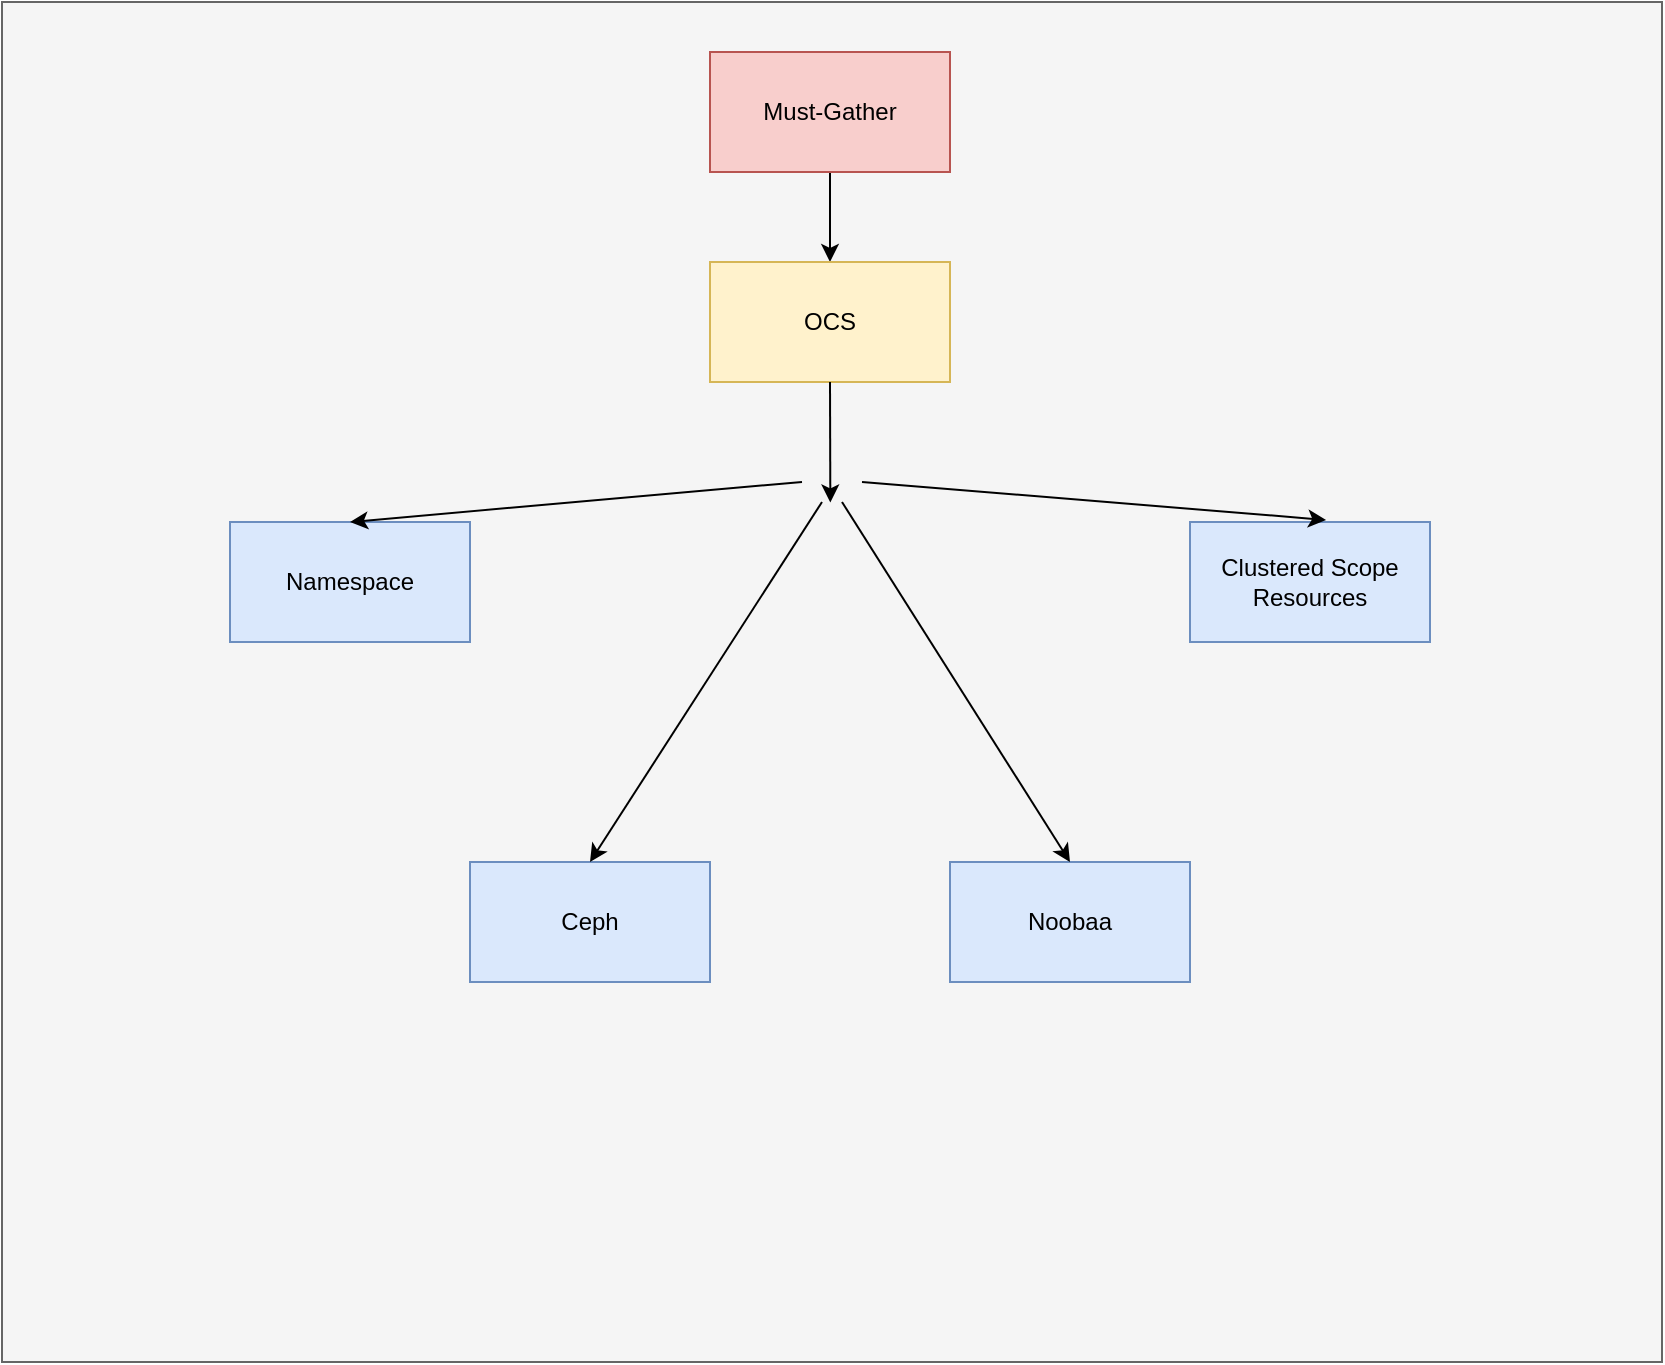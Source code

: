 <mxfile version="14.1.9" type="github">
  <diagram id="prtHgNgQTEPvFCAcTncT" name="Page-1">
    <mxGraphModel dx="1186" dy="700" grid="1" gridSize="10" guides="1" tooltips="1" connect="1" arrows="1" fold="1" page="1" pageScale="1" pageWidth="827" pageHeight="1169" math="0" shadow="0">
      <root>
        <mxCell id="0" />
        <mxCell id="1" parent="0" />
        <mxCell id="H9Jw-xXYYPRfMjgZ2NkX-4" value="" style="rounded=0;whiteSpace=wrap;html=1;fillColor=#f5f5f5;strokeColor=#666666;fontColor=#333333;" vertex="1" parent="1">
          <mxGeometry y="560" width="830" height="680" as="geometry" />
        </mxCell>
        <mxCell id="H9Jw-xXYYPRfMjgZ2NkX-12" value="" style="edgeStyle=orthogonalEdgeStyle;rounded=0;orthogonalLoop=1;jettySize=auto;html=1;" edge="1" parent="1" source="H9Jw-xXYYPRfMjgZ2NkX-5" target="H9Jw-xXYYPRfMjgZ2NkX-6">
          <mxGeometry relative="1" as="geometry" />
        </mxCell>
        <mxCell id="H9Jw-xXYYPRfMjgZ2NkX-5" value="Must-Gather" style="rounded=0;whiteSpace=wrap;html=1;fillColor=#f8cecc;strokeColor=#b85450;" vertex="1" parent="1">
          <mxGeometry x="354" y="585" width="120" height="60" as="geometry" />
        </mxCell>
        <mxCell id="H9Jw-xXYYPRfMjgZ2NkX-6" value="OCS" style="rounded=0;whiteSpace=wrap;html=1;fillColor=#fff2cc;strokeColor=#d6b656;" vertex="1" parent="1">
          <mxGeometry x="354" y="690" width="120" height="60" as="geometry" />
        </mxCell>
        <mxCell id="H9Jw-xXYYPRfMjgZ2NkX-7" value="Namespace" style="rounded=0;whiteSpace=wrap;html=1;fillColor=#dae8fc;strokeColor=#6c8ebf;" vertex="1" parent="1">
          <mxGeometry x="114" y="820" width="120" height="60" as="geometry" />
        </mxCell>
        <mxCell id="H9Jw-xXYYPRfMjgZ2NkX-8" value="Clustered Scope&lt;br&gt;Resources" style="rounded=0;whiteSpace=wrap;html=1;fillColor=#dae8fc;strokeColor=#6c8ebf;" vertex="1" parent="1">
          <mxGeometry x="594" y="820" width="120" height="60" as="geometry" />
        </mxCell>
        <mxCell id="H9Jw-xXYYPRfMjgZ2NkX-9" value="Ceph" style="rounded=0;whiteSpace=wrap;html=1;fillColor=#dae8fc;strokeColor=#6c8ebf;" vertex="1" parent="1">
          <mxGeometry x="234" y="990" width="120" height="60" as="geometry" />
        </mxCell>
        <mxCell id="H9Jw-xXYYPRfMjgZ2NkX-10" value="Noobaa" style="rounded=0;whiteSpace=wrap;html=1;fillColor=#dae8fc;strokeColor=#6c8ebf;" vertex="1" parent="1">
          <mxGeometry x="474" y="990" width="120" height="60" as="geometry" />
        </mxCell>
        <mxCell id="H9Jw-xXYYPRfMjgZ2NkX-13" value="" style="endArrow=classic;html=1;exitX=0.5;exitY=1;exitDx=0;exitDy=0;entryX=0.499;entryY=0.368;entryDx=0;entryDy=0;entryPerimeter=0;" edge="1" parent="1" source="H9Jw-xXYYPRfMjgZ2NkX-6" target="H9Jw-xXYYPRfMjgZ2NkX-4">
          <mxGeometry width="50" height="50" relative="1" as="geometry">
            <mxPoint x="390" y="890" as="sourcePoint" />
            <mxPoint x="440" y="840" as="targetPoint" />
          </mxGeometry>
        </mxCell>
        <mxCell id="H9Jw-xXYYPRfMjgZ2NkX-14" value="" style="endArrow=classic;html=1;entryX=0.5;entryY=0;entryDx=0;entryDy=0;" edge="1" parent="1" target="H9Jw-xXYYPRfMjgZ2NkX-7">
          <mxGeometry width="50" height="50" relative="1" as="geometry">
            <mxPoint x="400" y="800" as="sourcePoint" />
            <mxPoint x="440" y="840" as="targetPoint" />
          </mxGeometry>
        </mxCell>
        <mxCell id="H9Jw-xXYYPRfMjgZ2NkX-15" value="" style="endArrow=classic;html=1;entryX=0.5;entryY=0;entryDx=0;entryDy=0;" edge="1" parent="1" target="H9Jw-xXYYPRfMjgZ2NkX-9">
          <mxGeometry width="50" height="50" relative="1" as="geometry">
            <mxPoint x="410" y="810" as="sourcePoint" />
            <mxPoint x="440" y="840" as="targetPoint" />
          </mxGeometry>
        </mxCell>
        <mxCell id="H9Jw-xXYYPRfMjgZ2NkX-16" value="" style="endArrow=classic;html=1;entryX=0.567;entryY=-0.017;entryDx=0;entryDy=0;entryPerimeter=0;" edge="1" parent="1" target="H9Jw-xXYYPRfMjgZ2NkX-8">
          <mxGeometry width="50" height="50" relative="1" as="geometry">
            <mxPoint x="430" y="800" as="sourcePoint" />
            <mxPoint x="440" y="840" as="targetPoint" />
          </mxGeometry>
        </mxCell>
        <mxCell id="H9Jw-xXYYPRfMjgZ2NkX-17" value="" style="endArrow=classic;html=1;entryX=0.5;entryY=0;entryDx=0;entryDy=0;" edge="1" parent="1" target="H9Jw-xXYYPRfMjgZ2NkX-10">
          <mxGeometry width="50" height="50" relative="1" as="geometry">
            <mxPoint x="420" y="810" as="sourcePoint" />
            <mxPoint x="440" y="840" as="targetPoint" />
          </mxGeometry>
        </mxCell>
      </root>
    </mxGraphModel>
  </diagram>
</mxfile>
